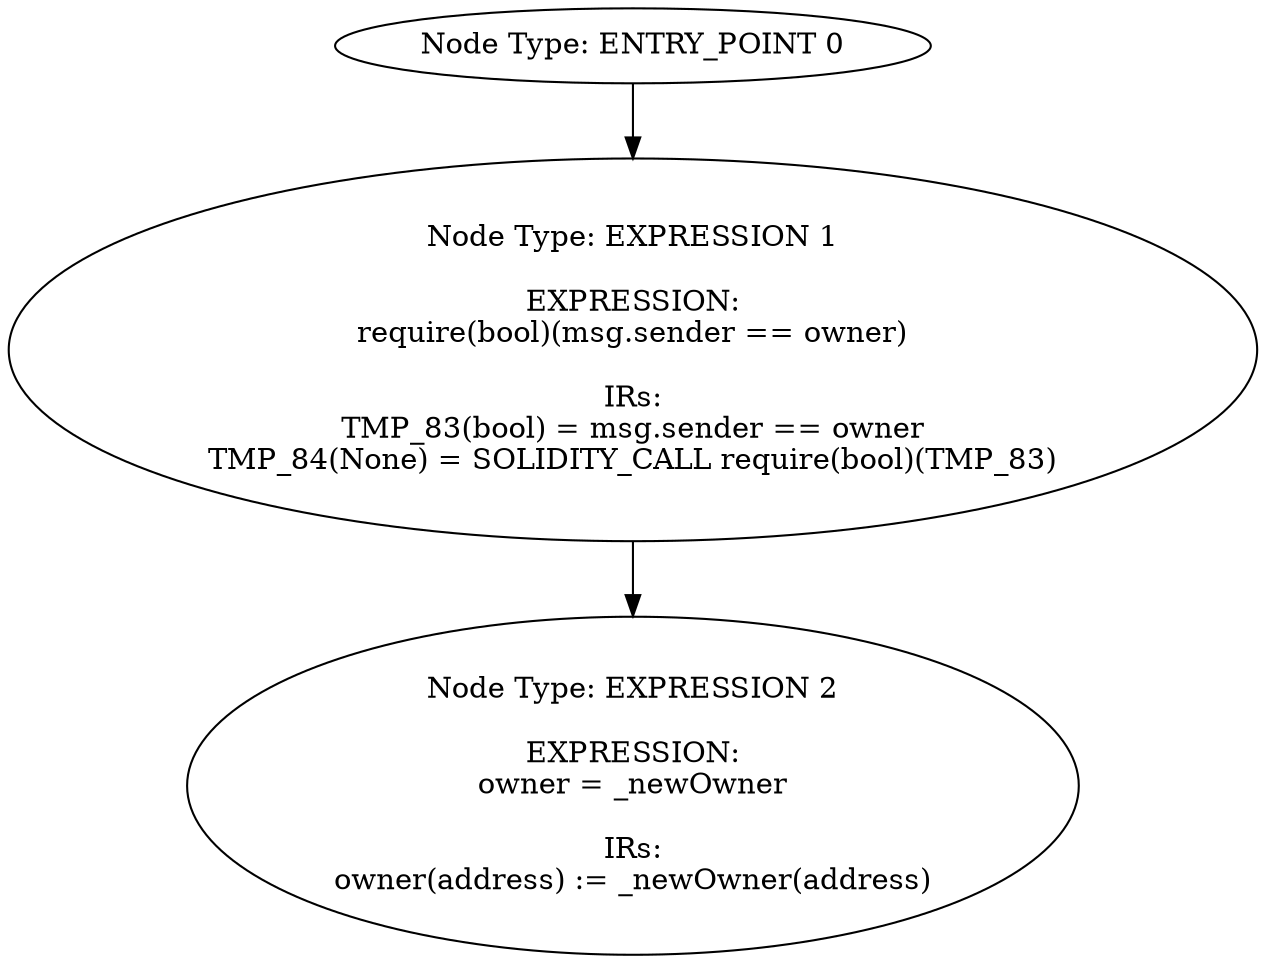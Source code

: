 digraph{
0[label="Node Type: ENTRY_POINT 0
"];
0->1;
1[label="Node Type: EXPRESSION 1

EXPRESSION:
require(bool)(msg.sender == owner)

IRs:
TMP_83(bool) = msg.sender == owner
TMP_84(None) = SOLIDITY_CALL require(bool)(TMP_83)"];
1->2;
2[label="Node Type: EXPRESSION 2

EXPRESSION:
owner = _newOwner

IRs:
owner(address) := _newOwner(address)"];
}
